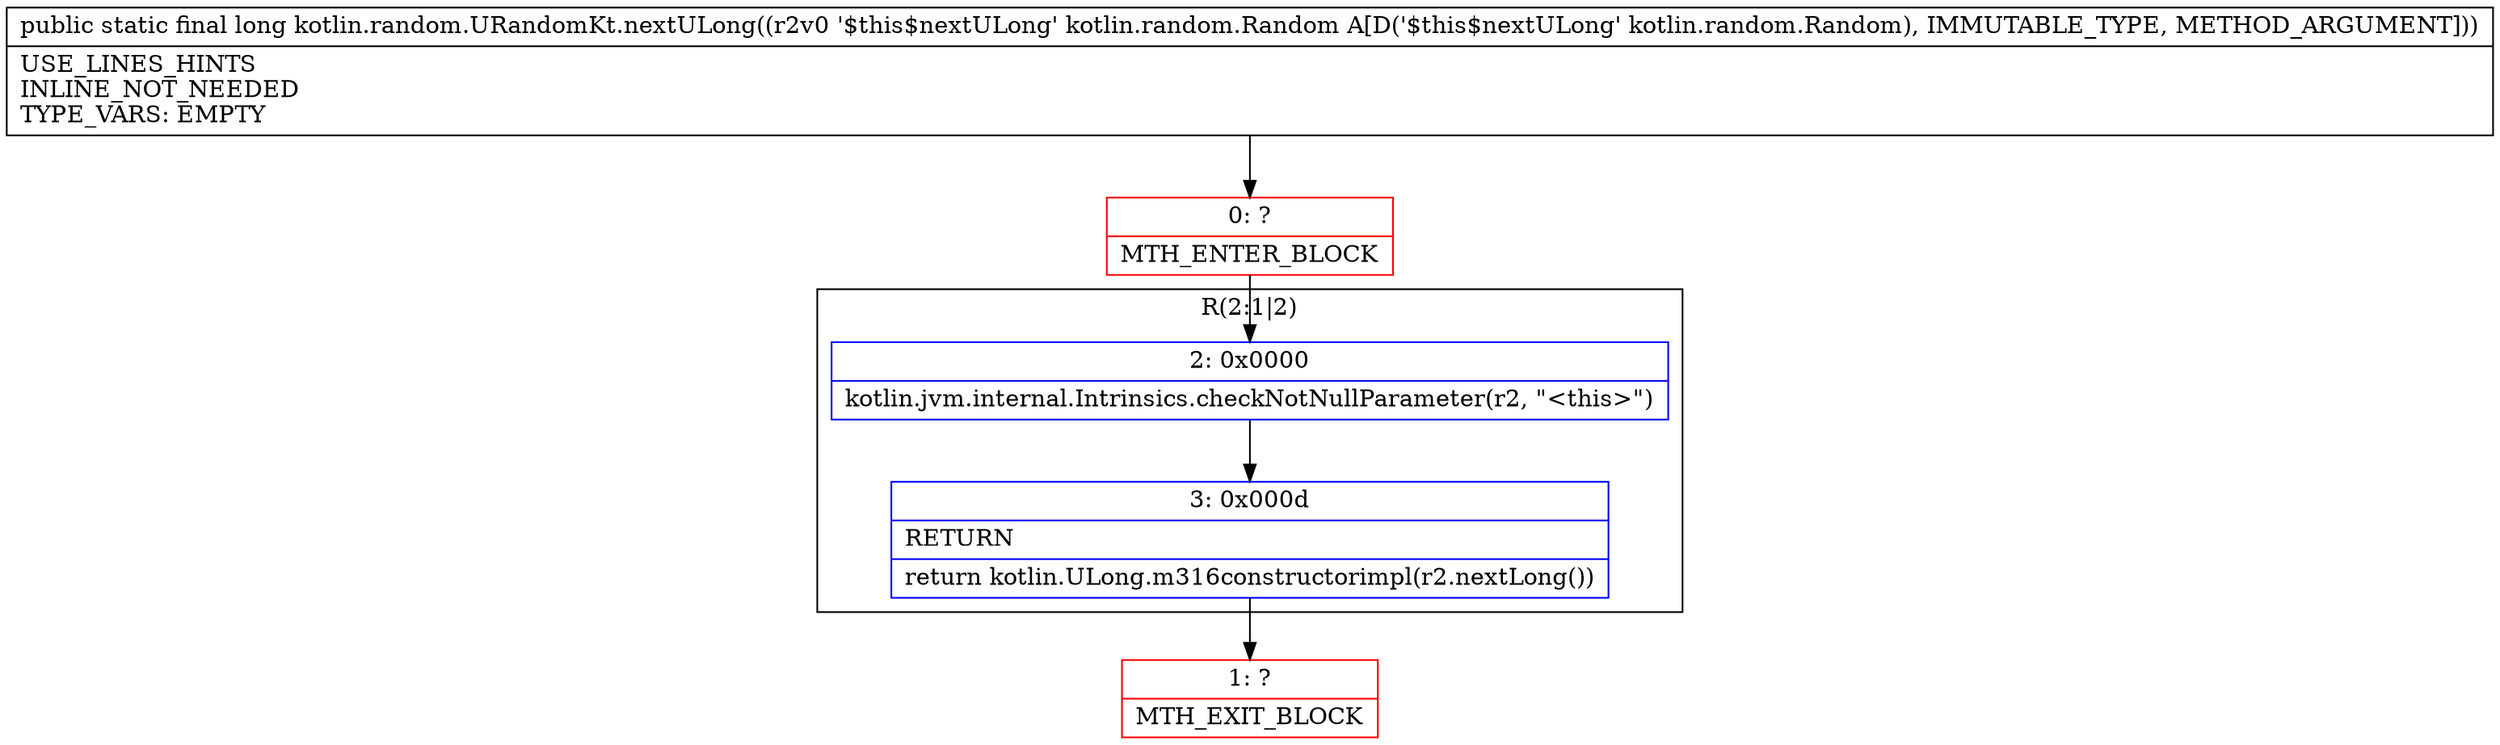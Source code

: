 digraph "CFG forkotlin.random.URandomKt.nextULong(Lkotlin\/random\/Random;)J" {
subgraph cluster_Region_1784385815 {
label = "R(2:1|2)";
node [shape=record,color=blue];
Node_2 [shape=record,label="{2\:\ 0x0000|kotlin.jvm.internal.Intrinsics.checkNotNullParameter(r2, \"\<this\>\")\l}"];
Node_3 [shape=record,label="{3\:\ 0x000d|RETURN\l|return kotlin.ULong.m316constructorimpl(r2.nextLong())\l}"];
}
Node_0 [shape=record,color=red,label="{0\:\ ?|MTH_ENTER_BLOCK\l}"];
Node_1 [shape=record,color=red,label="{1\:\ ?|MTH_EXIT_BLOCK\l}"];
MethodNode[shape=record,label="{public static final long kotlin.random.URandomKt.nextULong((r2v0 '$this$nextULong' kotlin.random.Random A[D('$this$nextULong' kotlin.random.Random), IMMUTABLE_TYPE, METHOD_ARGUMENT]))  | USE_LINES_HINTS\lINLINE_NOT_NEEDED\lTYPE_VARS: EMPTY\l}"];
MethodNode -> Node_0;Node_2 -> Node_3;
Node_3 -> Node_1;
Node_0 -> Node_2;
}

